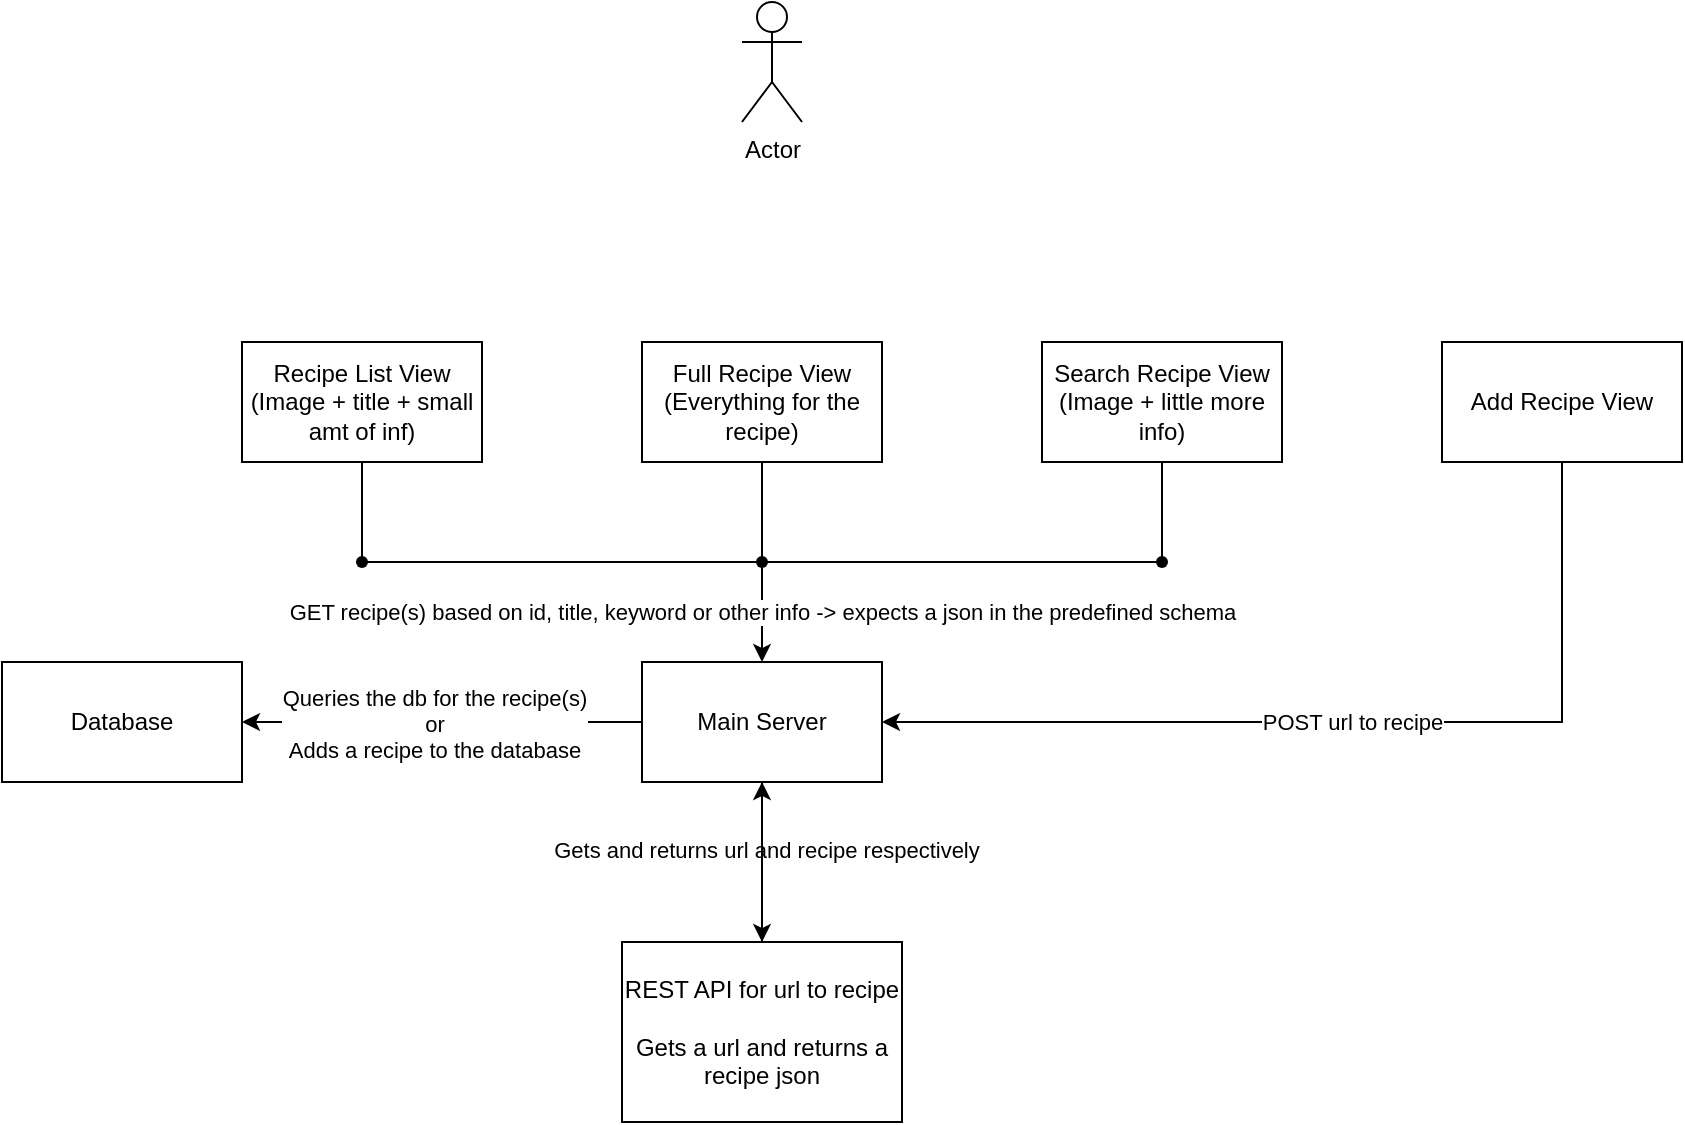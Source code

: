 <mxfile version="21.5.1" type="device">
  <diagram name="Page-1" id="lu96O6Go6HyN84jAzcC9">
    <mxGraphModel dx="763" dy="1639" grid="1" gridSize="10" guides="1" tooltips="1" connect="1" arrows="1" fold="1" page="1" pageScale="1" pageWidth="850" pageHeight="1100" math="0" shadow="0">
      <root>
        <mxCell id="0" />
        <mxCell id="1" parent="0" />
        <mxCell id="DAQGNBGpQCJ19Uyogr9D-25" value="" style="edgeStyle=orthogonalEdgeStyle;rounded=0;orthogonalLoop=1;jettySize=auto;html=1;" edge="1" parent="1" source="DAQGNBGpQCJ19Uyogr9D-1" target="DAQGNBGpQCJ19Uyogr9D-24">
          <mxGeometry relative="1" as="geometry" />
        </mxCell>
        <mxCell id="DAQGNBGpQCJ19Uyogr9D-26" value="Queries the db for the recipe(s)&lt;br&gt;or&lt;br&gt;Adds a recipe to the database" style="edgeLabel;html=1;align=center;verticalAlign=middle;resizable=0;points=[];" vertex="1" connectable="0" parent="DAQGNBGpQCJ19Uyogr9D-25">
          <mxGeometry x="0.046" y="1" relative="1" as="geometry">
            <mxPoint as="offset" />
          </mxGeometry>
        </mxCell>
        <mxCell id="DAQGNBGpQCJ19Uyogr9D-28" value="" style="edgeStyle=orthogonalEdgeStyle;rounded=0;orthogonalLoop=1;jettySize=auto;html=1;" edge="1" parent="1" source="DAQGNBGpQCJ19Uyogr9D-1" target="DAQGNBGpQCJ19Uyogr9D-27">
          <mxGeometry relative="1" as="geometry" />
        </mxCell>
        <mxCell id="DAQGNBGpQCJ19Uyogr9D-29" value="Gets and returns url and recipe respectively" style="edgeLabel;html=1;align=center;verticalAlign=middle;resizable=0;points=[];" vertex="1" connectable="0" parent="DAQGNBGpQCJ19Uyogr9D-28">
          <mxGeometry x="-0.165" y="2" relative="1" as="geometry">
            <mxPoint as="offset" />
          </mxGeometry>
        </mxCell>
        <mxCell id="DAQGNBGpQCJ19Uyogr9D-1" value="Main Server" style="rounded=0;whiteSpace=wrap;html=1;" vertex="1" parent="1">
          <mxGeometry x="360" y="290" width="120" height="60" as="geometry" />
        </mxCell>
        <mxCell id="DAQGNBGpQCJ19Uyogr9D-3" value="GET recipe(s) based on id, title, keyword or other info -&amp;gt; expects a json in the predefined schema" style="edgeStyle=orthogonalEdgeStyle;rounded=0;orthogonalLoop=1;jettySize=auto;html=1;exitX=0.528;exitY=0.731;exitDx=0;exitDy=0;exitPerimeter=0;" edge="1" parent="1" source="DAQGNBGpQCJ19Uyogr9D-8" target="DAQGNBGpQCJ19Uyogr9D-1">
          <mxGeometry relative="1" as="geometry">
            <mxPoint x="480" y="260" as="sourcePoint" />
          </mxGeometry>
        </mxCell>
        <mxCell id="DAQGNBGpQCJ19Uyogr9D-9" style="edgeStyle=orthogonalEdgeStyle;rounded=0;orthogonalLoop=1;jettySize=auto;html=1;endArrow=none;endFill=0;" edge="1" parent="1" source="DAQGNBGpQCJ19Uyogr9D-2" target="DAQGNBGpQCJ19Uyogr9D-8">
          <mxGeometry relative="1" as="geometry" />
        </mxCell>
        <mxCell id="DAQGNBGpQCJ19Uyogr9D-2" value="Full Recipe View (Everything for the recipe)" style="rounded=0;whiteSpace=wrap;html=1;" vertex="1" parent="1">
          <mxGeometry x="360" y="130" width="120" height="60" as="geometry" />
        </mxCell>
        <mxCell id="DAQGNBGpQCJ19Uyogr9D-4" value="Actor" style="shape=umlActor;verticalLabelPosition=bottom;verticalAlign=top;html=1;outlineConnect=0;" vertex="1" parent="1">
          <mxGeometry x="410" y="-40" width="30" height="60" as="geometry" />
        </mxCell>
        <mxCell id="DAQGNBGpQCJ19Uyogr9D-10" style="edgeStyle=orthogonalEdgeStyle;rounded=0;orthogonalLoop=1;jettySize=auto;html=1;entryX=0.5;entryY=1;entryDx=0;entryDy=0;entryPerimeter=0;endArrow=none;endFill=0;" edge="1" parent="1" source="DAQGNBGpQCJ19Uyogr9D-5" target="DAQGNBGpQCJ19Uyogr9D-7">
          <mxGeometry relative="1" as="geometry" />
        </mxCell>
        <mxCell id="DAQGNBGpQCJ19Uyogr9D-5" value="Search Recipe View (Image + little more info)" style="rounded=0;whiteSpace=wrap;html=1;" vertex="1" parent="1">
          <mxGeometry x="560" y="130" width="120" height="60" as="geometry" />
        </mxCell>
        <mxCell id="DAQGNBGpQCJ19Uyogr9D-11" style="edgeStyle=orthogonalEdgeStyle;rounded=0;orthogonalLoop=1;jettySize=auto;html=1;endArrow=none;endFill=0;" edge="1" parent="1" source="DAQGNBGpQCJ19Uyogr9D-7" target="DAQGNBGpQCJ19Uyogr9D-8">
          <mxGeometry relative="1" as="geometry" />
        </mxCell>
        <mxCell id="DAQGNBGpQCJ19Uyogr9D-7" value="" style="shape=waypoint;sketch=0;fillStyle=solid;size=6;pointerEvents=1;points=[];fillColor=none;resizable=0;rotatable=0;perimeter=centerPerimeter;snapToPoint=1;" vertex="1" parent="1">
          <mxGeometry x="610" y="230" width="20" height="20" as="geometry" />
        </mxCell>
        <mxCell id="DAQGNBGpQCJ19Uyogr9D-8" value="" style="shape=waypoint;sketch=0;fillStyle=solid;size=6;pointerEvents=1;points=[];fillColor=none;resizable=0;rotatable=0;perimeter=centerPerimeter;snapToPoint=1;" vertex="1" parent="1">
          <mxGeometry x="410" y="230" width="20" height="20" as="geometry" />
        </mxCell>
        <mxCell id="DAQGNBGpQCJ19Uyogr9D-14" style="edgeStyle=orthogonalEdgeStyle;rounded=0;orthogonalLoop=1;jettySize=auto;html=1;entryX=0.389;entryY=0.314;entryDx=0;entryDy=0;entryPerimeter=0;endArrow=none;endFill=0;" edge="1" parent="1" source="DAQGNBGpQCJ19Uyogr9D-12" target="DAQGNBGpQCJ19Uyogr9D-13">
          <mxGeometry relative="1" as="geometry" />
        </mxCell>
        <mxCell id="DAQGNBGpQCJ19Uyogr9D-12" value="Recipe List View (Image + title + small amt of inf)" style="rounded=0;whiteSpace=wrap;html=1;" vertex="1" parent="1">
          <mxGeometry x="160" y="130" width="120" height="60" as="geometry" />
        </mxCell>
        <mxCell id="DAQGNBGpQCJ19Uyogr9D-15" style="edgeStyle=orthogonalEdgeStyle;rounded=0;orthogonalLoop=1;jettySize=auto;html=1;endArrow=none;endFill=0;" edge="1" parent="1" source="DAQGNBGpQCJ19Uyogr9D-13" target="DAQGNBGpQCJ19Uyogr9D-8">
          <mxGeometry relative="1" as="geometry" />
        </mxCell>
        <mxCell id="DAQGNBGpQCJ19Uyogr9D-13" value="" style="shape=waypoint;sketch=0;fillStyle=solid;size=6;pointerEvents=1;points=[];fillColor=none;resizable=0;rotatable=0;perimeter=centerPerimeter;snapToPoint=1;" vertex="1" parent="1">
          <mxGeometry x="210" y="230" width="20" height="20" as="geometry" />
        </mxCell>
        <mxCell id="DAQGNBGpQCJ19Uyogr9D-21" value="POST url to recipe" style="edgeStyle=orthogonalEdgeStyle;rounded=0;orthogonalLoop=1;jettySize=auto;html=1;" edge="1" parent="1" source="DAQGNBGpQCJ19Uyogr9D-16" target="DAQGNBGpQCJ19Uyogr9D-1">
          <mxGeometry relative="1" as="geometry">
            <Array as="points">
              <mxPoint x="820" y="320" />
            </Array>
          </mxGeometry>
        </mxCell>
        <mxCell id="DAQGNBGpQCJ19Uyogr9D-16" value="Add Recipe View" style="rounded=0;whiteSpace=wrap;html=1;" vertex="1" parent="1">
          <mxGeometry x="760" y="130" width="120" height="60" as="geometry" />
        </mxCell>
        <mxCell id="DAQGNBGpQCJ19Uyogr9D-24" value="Database" style="rounded=0;whiteSpace=wrap;html=1;" vertex="1" parent="1">
          <mxGeometry x="40" y="290" width="120" height="60" as="geometry" />
        </mxCell>
        <mxCell id="DAQGNBGpQCJ19Uyogr9D-30" style="edgeStyle=orthogonalEdgeStyle;rounded=0;orthogonalLoop=1;jettySize=auto;html=1;" edge="1" parent="1" source="DAQGNBGpQCJ19Uyogr9D-27" target="DAQGNBGpQCJ19Uyogr9D-1">
          <mxGeometry relative="1" as="geometry" />
        </mxCell>
        <mxCell id="DAQGNBGpQCJ19Uyogr9D-27" value="REST API for url to recipe&lt;br&gt;&lt;br&gt;Gets a url and returns a recipe json" style="rounded=0;whiteSpace=wrap;html=1;" vertex="1" parent="1">
          <mxGeometry x="350" y="430" width="140" height="90" as="geometry" />
        </mxCell>
      </root>
    </mxGraphModel>
  </diagram>
</mxfile>
